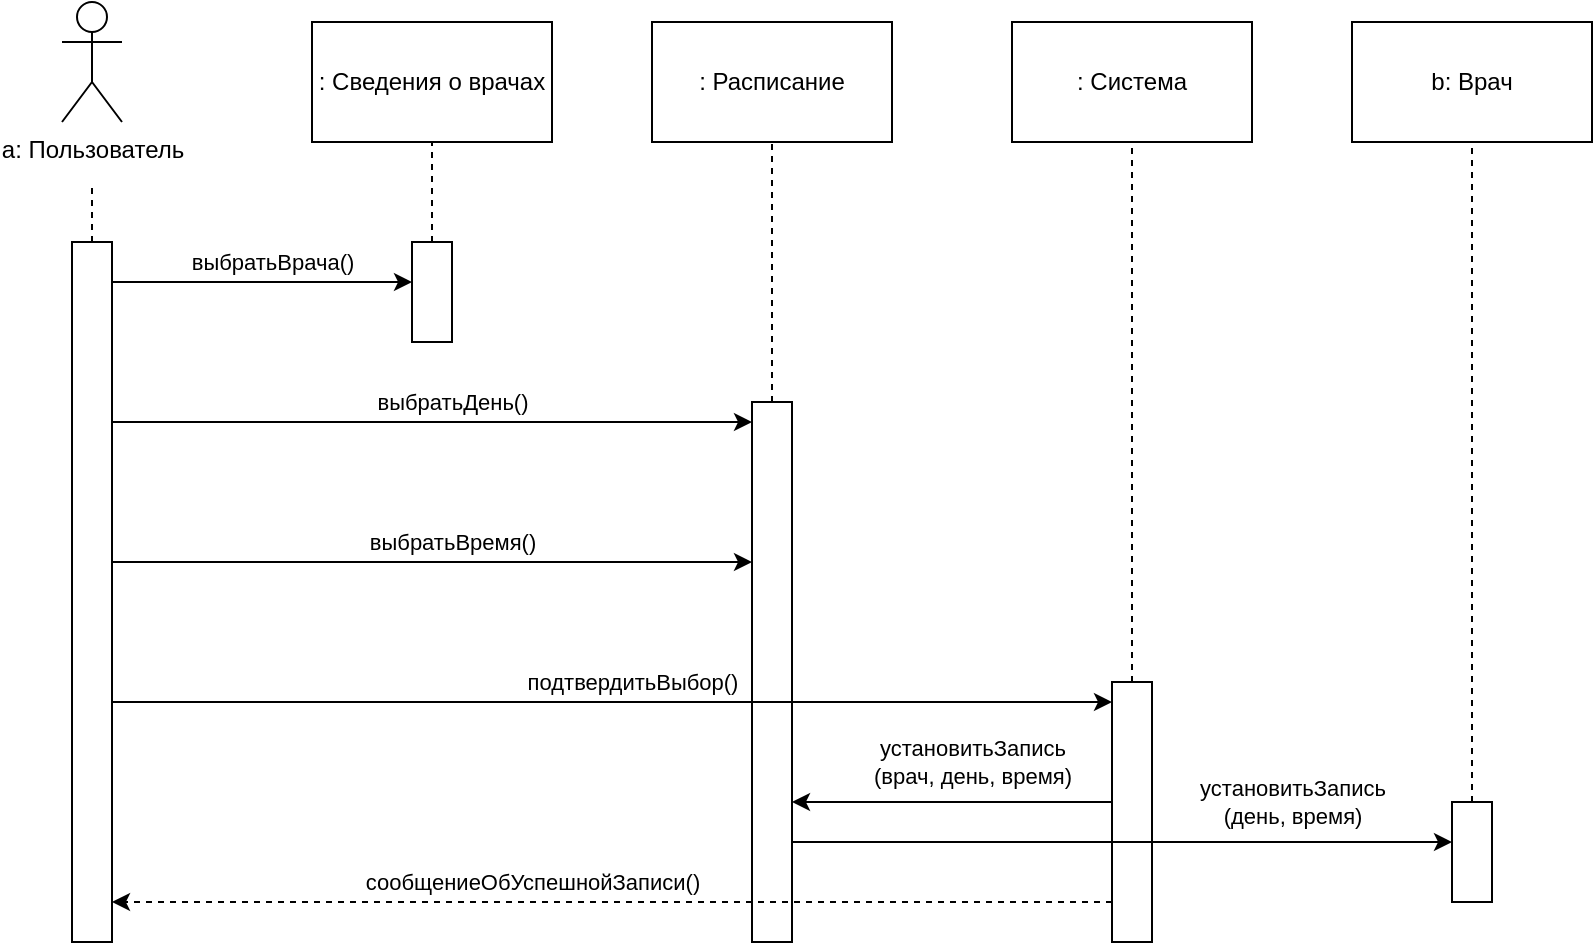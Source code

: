 <mxfile version="26.1.1">
  <diagram name="Страница — 1" id="-aC2LgrRvAPeOgifP5qQ">
    <mxGraphModel dx="1506" dy="965" grid="1" gridSize="10" guides="1" tooltips="1" connect="1" arrows="1" fold="1" page="1" pageScale="1" pageWidth="1100" pageHeight="850" math="0" shadow="0">
      <root>
        <mxCell id="0" />
        <mxCell id="1" parent="0" />
        <mxCell id="G6PU_WZym4Gf-ZEjerz6-1" value="a: Пользователь" style="shape=umlActor;verticalLabelPosition=bottom;verticalAlign=top;html=1;outlineConnect=0;" vertex="1" parent="1">
          <mxGeometry x="165" y="200" width="30" height="60" as="geometry" />
        </mxCell>
        <mxCell id="G6PU_WZym4Gf-ZEjerz6-2" value=": Система" style="rounded=0;whiteSpace=wrap;html=1;" vertex="1" parent="1">
          <mxGeometry x="640" y="210" width="120" height="60" as="geometry" />
        </mxCell>
        <mxCell id="G6PU_WZym4Gf-ZEjerz6-3" value=": Расписание" style="rounded=0;whiteSpace=wrap;html=1;" vertex="1" parent="1">
          <mxGeometry x="460" y="210" width="120" height="60" as="geometry" />
        </mxCell>
        <mxCell id="G6PU_WZym4Gf-ZEjerz6-4" value=": Сведения о врачах" style="rounded=0;whiteSpace=wrap;html=1;" vertex="1" parent="1">
          <mxGeometry x="290" y="210" width="120" height="60" as="geometry" />
        </mxCell>
        <mxCell id="G6PU_WZym4Gf-ZEjerz6-5" value="" style="rounded=0;whiteSpace=wrap;html=1;" vertex="1" parent="1">
          <mxGeometry x="170" y="320" width="20" height="350" as="geometry" />
        </mxCell>
        <mxCell id="G6PU_WZym4Gf-ZEjerz6-6" value="" style="endArrow=none;dashed=1;html=1;rounded=0;exitX=0.5;exitY=0;exitDx=0;exitDy=0;" edge="1" parent="1" source="G6PU_WZym4Gf-ZEjerz6-5">
          <mxGeometry width="50" height="50" relative="1" as="geometry">
            <mxPoint x="570" y="490" as="sourcePoint" />
            <mxPoint x="180" y="290" as="targetPoint" />
          </mxGeometry>
        </mxCell>
        <mxCell id="G6PU_WZym4Gf-ZEjerz6-8" value="" style="rounded=0;whiteSpace=wrap;html=1;" vertex="1" parent="1">
          <mxGeometry x="690" y="540" width="20" height="130" as="geometry" />
        </mxCell>
        <mxCell id="G6PU_WZym4Gf-ZEjerz6-9" value="" style="endArrow=classic;html=1;rounded=0;" edge="1" parent="1">
          <mxGeometry relative="1" as="geometry">
            <mxPoint x="190" y="340" as="sourcePoint" />
            <mxPoint x="340" y="340" as="targetPoint" />
          </mxGeometry>
        </mxCell>
        <mxCell id="G6PU_WZym4Gf-ZEjerz6-10" value="выбратьВрача()" style="edgeLabel;resizable=0;html=1;;align=center;verticalAlign=middle;" connectable="0" vertex="1" parent="G6PU_WZym4Gf-ZEjerz6-9">
          <mxGeometry relative="1" as="geometry">
            <mxPoint x="5" y="-10" as="offset" />
          </mxGeometry>
        </mxCell>
        <mxCell id="G6PU_WZym4Gf-ZEjerz6-12" value="" style="endArrow=none;dashed=1;html=1;rounded=0;entryX=0.5;entryY=1;entryDx=0;entryDy=0;exitX=0.5;exitY=0;exitDx=0;exitDy=0;" edge="1" parent="1" source="G6PU_WZym4Gf-ZEjerz6-8" target="G6PU_WZym4Gf-ZEjerz6-2">
          <mxGeometry width="50" height="50" relative="1" as="geometry">
            <mxPoint x="740.5" y="340" as="sourcePoint" />
            <mxPoint x="740" y="290" as="targetPoint" />
          </mxGeometry>
        </mxCell>
        <mxCell id="G6PU_WZym4Gf-ZEjerz6-13" value="" style="rounded=0;whiteSpace=wrap;html=1;" vertex="1" parent="1">
          <mxGeometry x="510" y="400" width="20" height="270" as="geometry" />
        </mxCell>
        <mxCell id="G6PU_WZym4Gf-ZEjerz6-14" value="" style="rounded=0;whiteSpace=wrap;html=1;" vertex="1" parent="1">
          <mxGeometry x="340" y="320" width="20" height="50" as="geometry" />
        </mxCell>
        <mxCell id="G6PU_WZym4Gf-ZEjerz6-15" value="" style="endArrow=none;dashed=1;html=1;rounded=0;entryX=0.5;entryY=1;entryDx=0;entryDy=0;exitX=0.5;exitY=0;exitDx=0;exitDy=0;" edge="1" source="G6PU_WZym4Gf-ZEjerz6-14" parent="1" target="G6PU_WZym4Gf-ZEjerz6-4">
          <mxGeometry width="50" height="50" relative="1" as="geometry">
            <mxPoint x="390.5" y="440" as="sourcePoint" />
            <mxPoint x="350" y="370" as="targetPoint" />
          </mxGeometry>
        </mxCell>
        <mxCell id="G6PU_WZym4Gf-ZEjerz6-16" value="" style="endArrow=none;dashed=1;html=1;rounded=0;entryX=0.5;entryY=1;entryDx=0;entryDy=0;exitX=0.5;exitY=0;exitDx=0;exitDy=0;" edge="1" parent="1" source="G6PU_WZym4Gf-ZEjerz6-13" target="G6PU_WZym4Gf-ZEjerz6-3">
          <mxGeometry width="50" height="50" relative="1" as="geometry">
            <mxPoint x="710" y="430" as="sourcePoint" />
            <mxPoint x="710" y="280" as="targetPoint" />
          </mxGeometry>
        </mxCell>
        <mxCell id="G6PU_WZym4Gf-ZEjerz6-17" value="b: Врач" style="rounded=0;whiteSpace=wrap;html=1;" vertex="1" parent="1">
          <mxGeometry x="810" y="210" width="120" height="60" as="geometry" />
        </mxCell>
        <mxCell id="G6PU_WZym4Gf-ZEjerz6-18" value="" style="rounded=0;whiteSpace=wrap;html=1;" vertex="1" parent="1">
          <mxGeometry x="860" y="600" width="20" height="50" as="geometry" />
        </mxCell>
        <mxCell id="G6PU_WZym4Gf-ZEjerz6-19" value="" style="endArrow=none;dashed=1;html=1;rounded=0;entryX=0.5;entryY=1;entryDx=0;entryDy=0;exitX=0.5;exitY=0;exitDx=0;exitDy=0;" edge="1" source="G6PU_WZym4Gf-ZEjerz6-18" parent="1" target="G6PU_WZym4Gf-ZEjerz6-17">
          <mxGeometry width="50" height="50" relative="1" as="geometry">
            <mxPoint x="910.5" y="495" as="sourcePoint" />
            <mxPoint x="870" y="325" as="targetPoint" />
          </mxGeometry>
        </mxCell>
        <mxCell id="G6PU_WZym4Gf-ZEjerz6-20" value="" style="endArrow=classic;html=1;rounded=0;" edge="1" parent="1">
          <mxGeometry relative="1" as="geometry">
            <mxPoint x="190" y="410" as="sourcePoint" />
            <mxPoint x="510" y="410" as="targetPoint" />
          </mxGeometry>
        </mxCell>
        <mxCell id="G6PU_WZym4Gf-ZEjerz6-21" value="выбратьДень()" style="edgeLabel;resizable=0;html=1;;align=center;verticalAlign=middle;" connectable="0" vertex="1" parent="G6PU_WZym4Gf-ZEjerz6-20">
          <mxGeometry relative="1" as="geometry">
            <mxPoint x="10" y="-10" as="offset" />
          </mxGeometry>
        </mxCell>
        <mxCell id="G6PU_WZym4Gf-ZEjerz6-25" value="" style="endArrow=classic;html=1;rounded=0;" edge="1" parent="1">
          <mxGeometry relative="1" as="geometry">
            <mxPoint x="190" y="480" as="sourcePoint" />
            <mxPoint x="510" y="480" as="targetPoint" />
          </mxGeometry>
        </mxCell>
        <mxCell id="G6PU_WZym4Gf-ZEjerz6-26" value="выбратьВремя()" style="edgeLabel;resizable=0;html=1;;align=center;verticalAlign=middle;" connectable="0" vertex="1" parent="G6PU_WZym4Gf-ZEjerz6-25">
          <mxGeometry relative="1" as="geometry">
            <mxPoint x="10" y="-10" as="offset" />
          </mxGeometry>
        </mxCell>
        <mxCell id="G6PU_WZym4Gf-ZEjerz6-32" value="" style="endArrow=classic;html=1;rounded=0;" edge="1" parent="1">
          <mxGeometry relative="1" as="geometry">
            <mxPoint x="190" y="550" as="sourcePoint" />
            <mxPoint x="690" y="550" as="targetPoint" />
          </mxGeometry>
        </mxCell>
        <mxCell id="G6PU_WZym4Gf-ZEjerz6-33" value="подтвердитьВыбор()" style="edgeLabel;resizable=0;html=1;;align=center;verticalAlign=middle;" connectable="0" vertex="1" parent="G6PU_WZym4Gf-ZEjerz6-32">
          <mxGeometry relative="1" as="geometry">
            <mxPoint x="10" y="-10" as="offset" />
          </mxGeometry>
        </mxCell>
        <mxCell id="G6PU_WZym4Gf-ZEjerz6-34" value="" style="endArrow=classic;dashed=1;html=1;rounded=0;endFill=1;" edge="1" parent="1">
          <mxGeometry width="50" height="50" relative="1" as="geometry">
            <mxPoint x="690" y="650" as="sourcePoint" />
            <mxPoint x="190" y="650" as="targetPoint" />
          </mxGeometry>
        </mxCell>
        <mxCell id="G6PU_WZym4Gf-ZEjerz6-42" value="сообщениеОбУспешнойЗаписи()" style="edgeLabel;html=1;align=center;verticalAlign=middle;resizable=0;points=[];" vertex="1" connectable="0" parent="G6PU_WZym4Gf-ZEjerz6-34">
          <mxGeometry x="0.072" y="-2" relative="1" as="geometry">
            <mxPoint x="-22" y="-8" as="offset" />
          </mxGeometry>
        </mxCell>
        <mxCell id="G6PU_WZym4Gf-ZEjerz6-35" value="" style="endArrow=classic;html=1;rounded=0;" edge="1" parent="1">
          <mxGeometry relative="1" as="geometry">
            <mxPoint x="690" y="600" as="sourcePoint" />
            <mxPoint x="530" y="600" as="targetPoint" />
          </mxGeometry>
        </mxCell>
        <mxCell id="G6PU_WZym4Gf-ZEjerz6-36" value="&lt;div&gt;установитьЗапись&lt;/div&gt;&lt;div&gt;(врач, день, время)&lt;/div&gt;" style="edgeLabel;resizable=0;html=1;;align=center;verticalAlign=middle;" connectable="0" vertex="1" parent="G6PU_WZym4Gf-ZEjerz6-35">
          <mxGeometry relative="1" as="geometry">
            <mxPoint x="10" y="-20" as="offset" />
          </mxGeometry>
        </mxCell>
        <mxCell id="G6PU_WZym4Gf-ZEjerz6-37" value="" style="endArrow=classic;html=1;rounded=0;" edge="1" parent="1">
          <mxGeometry relative="1" as="geometry">
            <mxPoint x="530" y="620" as="sourcePoint" />
            <mxPoint x="860" y="620" as="targetPoint" />
          </mxGeometry>
        </mxCell>
        <mxCell id="G6PU_WZym4Gf-ZEjerz6-38" value="&lt;div&gt;установитьЗапись&lt;/div&gt;&lt;div&gt;(день, время)&lt;/div&gt;" style="edgeLabel;resizable=0;html=1;;align=center;verticalAlign=middle;" connectable="0" vertex="1" parent="G6PU_WZym4Gf-ZEjerz6-37">
          <mxGeometry relative="1" as="geometry">
            <mxPoint x="85" y="-20" as="offset" />
          </mxGeometry>
        </mxCell>
      </root>
    </mxGraphModel>
  </diagram>
</mxfile>
